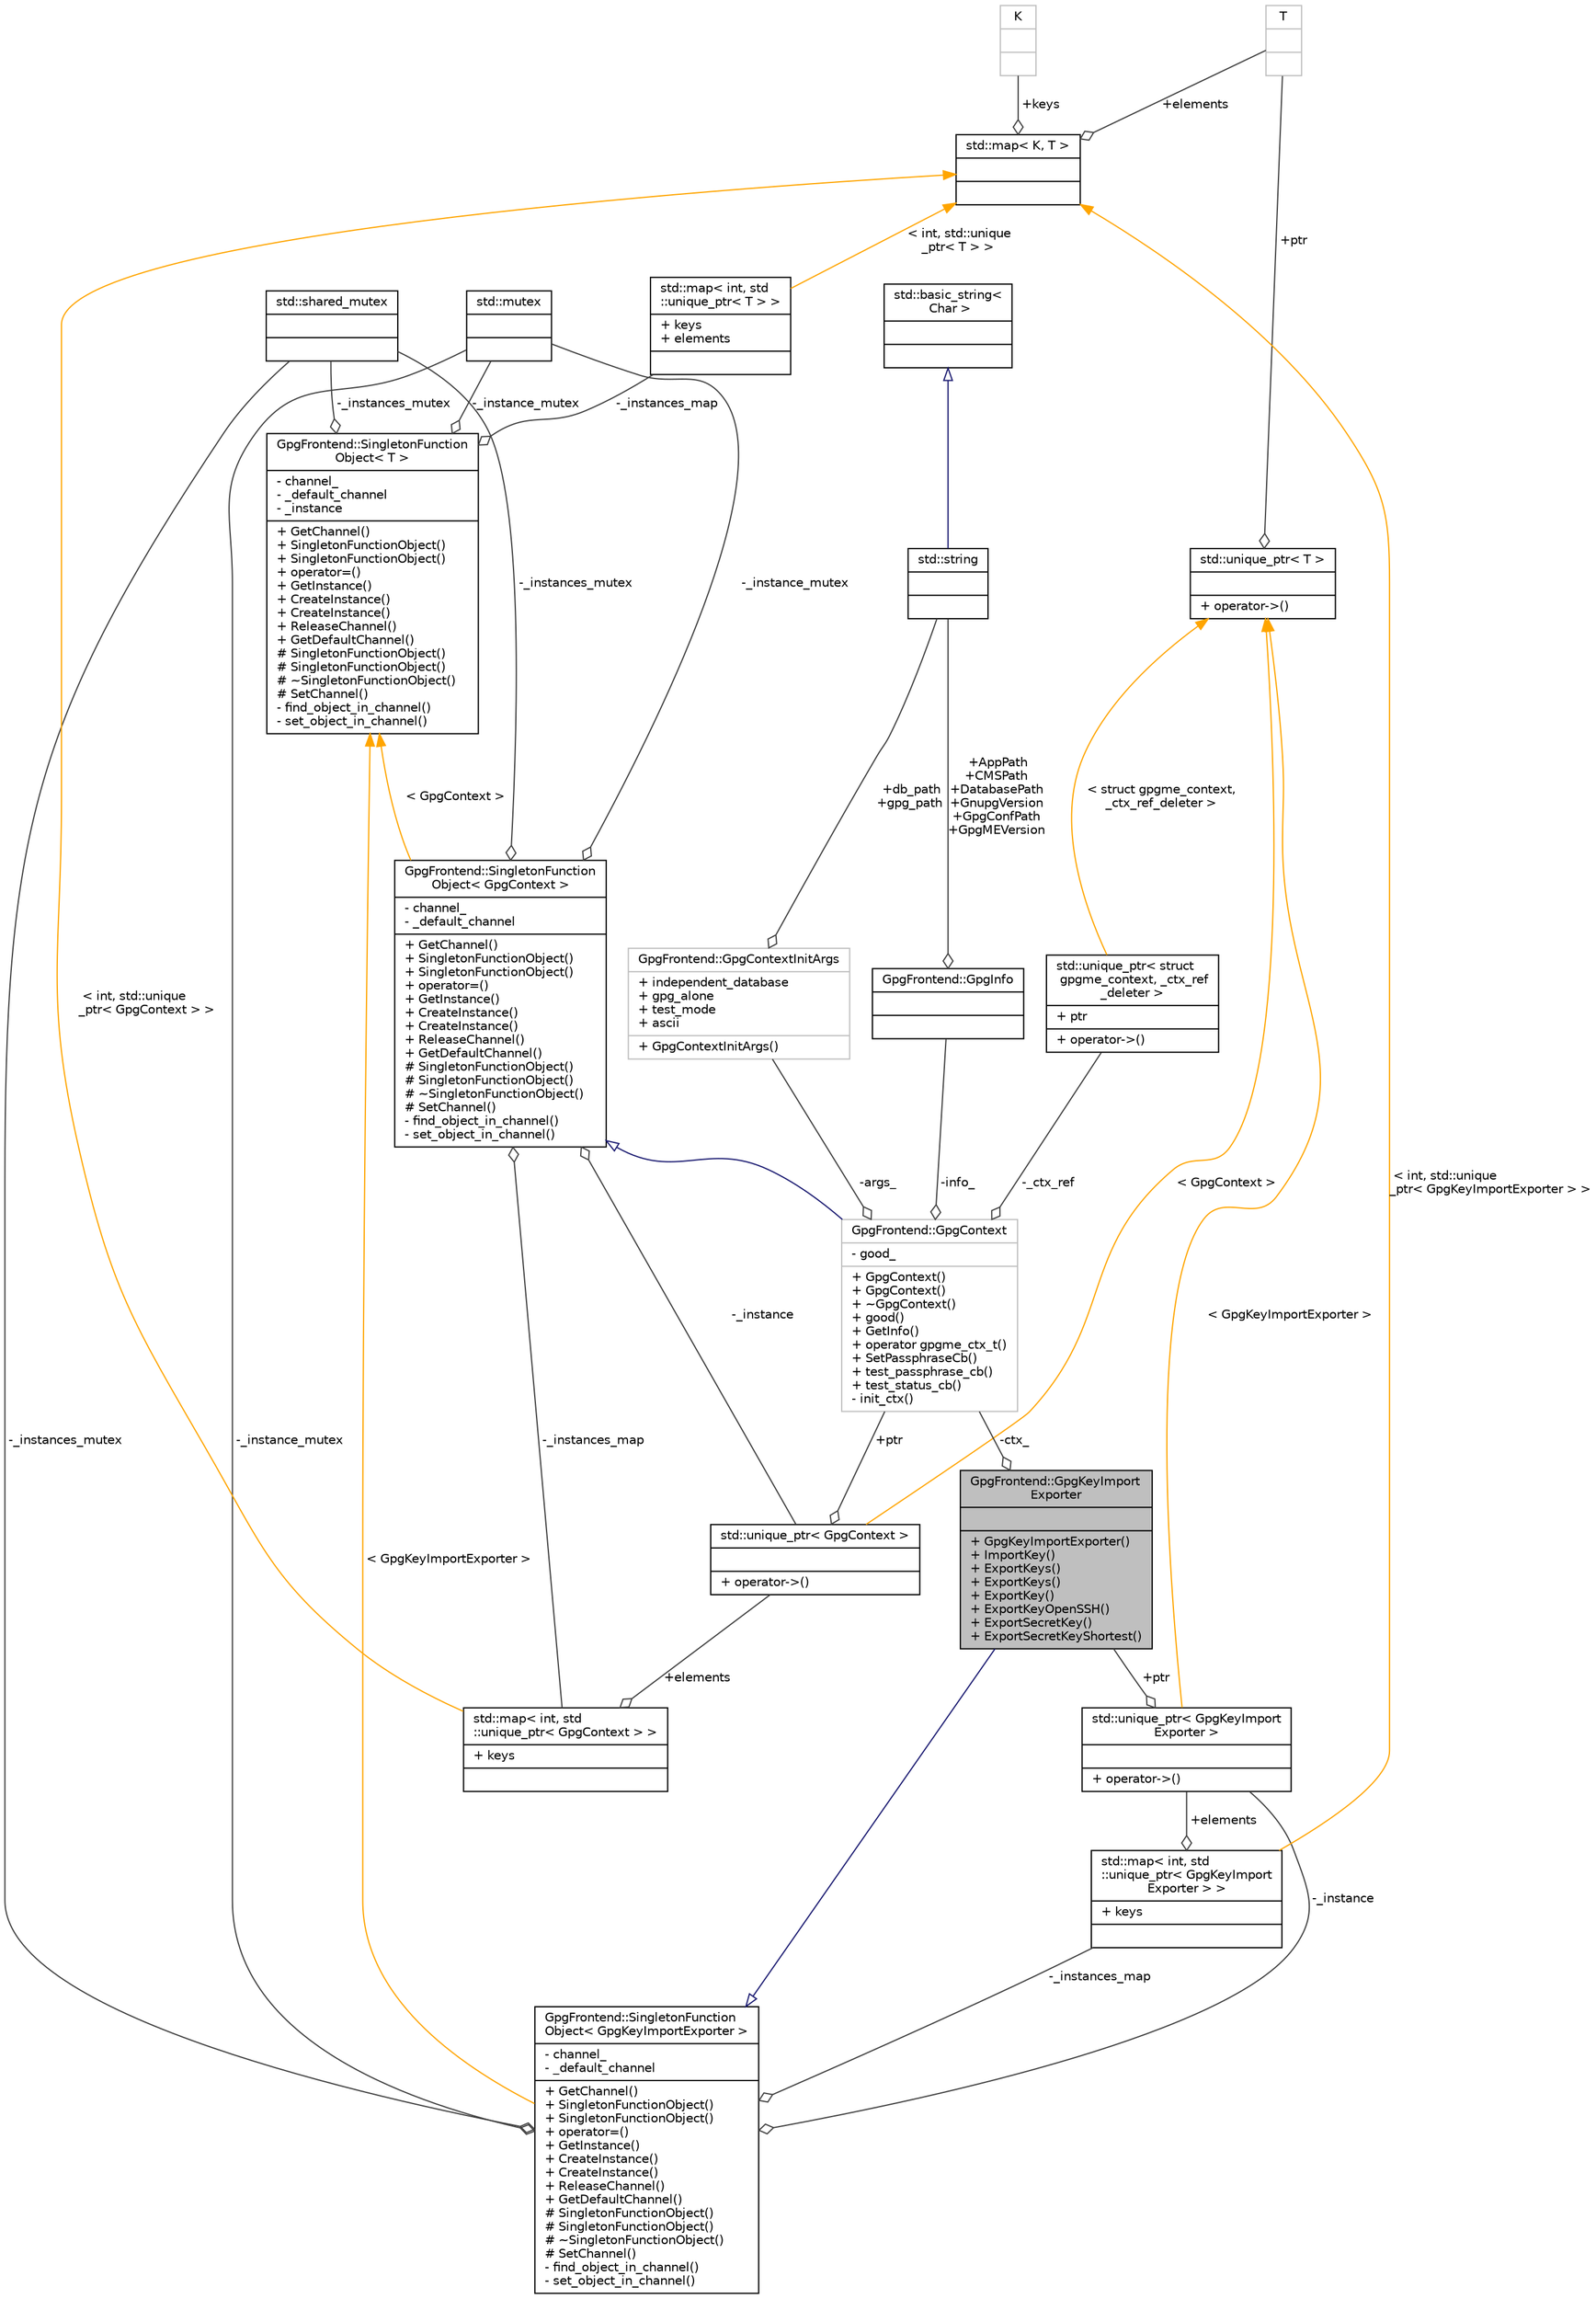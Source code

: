 digraph "GpgFrontend::GpgKeyImportExporter"
{
 // INTERACTIVE_SVG=YES
 // LATEX_PDF_SIZE
  edge [fontname="Helvetica",fontsize="10",labelfontname="Helvetica",labelfontsize="10"];
  node [fontname="Helvetica",fontsize="10",shape=record];
  Node1 [label="{GpgFrontend::GpgKeyImport\lExporter\n||+ GpgKeyImportExporter()\l+ ImportKey()\l+ ExportKeys()\l+ ExportKeys()\l+ ExportKey()\l+ ExportKeyOpenSSH()\l+ ExportSecretKey()\l+ ExportSecretKeyShortest()\l}",height=0.2,width=0.4,color="black", fillcolor="grey75", style="filled", fontcolor="black",tooltip=" "];
  Node2 -> Node1 [dir="back",color="midnightblue",fontsize="10",style="solid",arrowtail="onormal",fontname="Helvetica"];
  Node2 [label="{GpgFrontend::SingletonFunction\lObject\< GpgKeyImportExporter \>\n|- channel_\l- _default_channel\l|+ GetChannel()\l+ SingletonFunctionObject()\l+ SingletonFunctionObject()\l+ operator=()\l+ GetInstance()\l+ CreateInstance()\l+ CreateInstance()\l+ ReleaseChannel()\l+ GetDefaultChannel()\l# SingletonFunctionObject()\l# SingletonFunctionObject()\l# ~SingletonFunctionObject()\l# SetChannel()\l- find_object_in_channel()\l- set_object_in_channel()\l}",height=0.2,width=0.4,color="black", fillcolor="white", style="filled",URL="$classGpgFrontend_1_1SingletonFunctionObject.html",tooltip=" "];
  Node3 -> Node2 [color="grey25",fontsize="10",style="solid",label=" -_instance_mutex" ,arrowhead="odiamond",fontname="Helvetica"];
  Node3 [label="{std::mutex\n||}",height=0.2,width=0.4,color="black", fillcolor="white", style="filled",tooltip=" "];
  Node4 -> Node2 [color="grey25",fontsize="10",style="solid",label=" -_instances_mutex" ,arrowhead="odiamond",fontname="Helvetica"];
  Node4 [label="{std::shared_mutex\n||}",height=0.2,width=0.4,color="black", fillcolor="white", style="filled",tooltip=" "];
  Node5 -> Node2 [color="grey25",fontsize="10",style="solid",label=" -_instance" ,arrowhead="odiamond",fontname="Helvetica"];
  Node5 [label="{std::unique_ptr\< GpgKeyImport\lExporter \>\n||+ operator-\>()\l}",height=0.2,width=0.4,color="black", fillcolor="white", style="filled",tooltip=" "];
  Node1 -> Node5 [color="grey25",fontsize="10",style="solid",label=" +ptr" ,arrowhead="odiamond",fontname="Helvetica"];
  Node6 -> Node5 [dir="back",color="orange",fontsize="10",style="solid",label=" \< GpgKeyImportExporter \>" ,fontname="Helvetica"];
  Node6 [label="{std::unique_ptr\< T \>\n||+ operator-\>()\l}",height=0.2,width=0.4,color="black", fillcolor="white", style="filled",tooltip=" "];
  Node7 -> Node6 [color="grey25",fontsize="10",style="solid",label=" +ptr" ,arrowhead="odiamond",fontname="Helvetica"];
  Node7 [label="{T\n||}",height=0.2,width=0.4,color="grey75", fillcolor="white", style="filled",tooltip=" "];
  Node8 -> Node2 [color="grey25",fontsize="10",style="solid",label=" -_instances_map" ,arrowhead="odiamond",fontname="Helvetica"];
  Node8 [label="{std::map\< int, std\l::unique_ptr\< GpgKeyImport\lExporter \> \>\n|+ keys\l|}",height=0.2,width=0.4,color="black", fillcolor="white", style="filled",tooltip=" "];
  Node5 -> Node8 [color="grey25",fontsize="10",style="solid",label=" +elements" ,arrowhead="odiamond",fontname="Helvetica"];
  Node9 -> Node8 [dir="back",color="orange",fontsize="10",style="solid",label=" \< int, std::unique\l_ptr\< GpgKeyImportExporter \> \>" ,fontname="Helvetica"];
  Node9 [label="{std::map\< K, T \>\n||}",height=0.2,width=0.4,color="black", fillcolor="white", style="filled",tooltip=" "];
  Node10 -> Node9 [color="grey25",fontsize="10",style="solid",label=" +keys" ,arrowhead="odiamond",fontname="Helvetica"];
  Node10 [label="{K\n||}",height=0.2,width=0.4,color="grey75", fillcolor="white", style="filled",tooltip=" "];
  Node7 -> Node9 [color="grey25",fontsize="10",style="solid",label=" +elements" ,arrowhead="odiamond",fontname="Helvetica"];
  Node11 -> Node2 [dir="back",color="orange",fontsize="10",style="solid",label=" \< GpgKeyImportExporter \>" ,fontname="Helvetica"];
  Node11 [label="{GpgFrontend::SingletonFunction\lObject\< T \>\n|- channel_\l- _default_channel\l- _instance\l|+ GetChannel()\l+ SingletonFunctionObject()\l+ SingletonFunctionObject()\l+ operator=()\l+ GetInstance()\l+ CreateInstance()\l+ CreateInstance()\l+ ReleaseChannel()\l+ GetDefaultChannel()\l# SingletonFunctionObject()\l# SingletonFunctionObject()\l# ~SingletonFunctionObject()\l# SetChannel()\l- find_object_in_channel()\l- set_object_in_channel()\l}",height=0.2,width=0.4,color="black", fillcolor="white", style="filled",URL="$classGpgFrontend_1_1SingletonFunctionObject.html",tooltip=" "];
  Node3 -> Node11 [color="grey25",fontsize="10",style="solid",label=" -_instance_mutex" ,arrowhead="odiamond",fontname="Helvetica"];
  Node4 -> Node11 [color="grey25",fontsize="10",style="solid",label=" -_instances_mutex" ,arrowhead="odiamond",fontname="Helvetica"];
  Node12 -> Node11 [color="grey25",fontsize="10",style="solid",label=" -_instances_map" ,arrowhead="odiamond",fontname="Helvetica"];
  Node12 [label="{std::map\< int, std\l::unique_ptr\< T \> \>\n|+ keys\l+ elements\l|}",height=0.2,width=0.4,color="black", fillcolor="white", style="filled",tooltip=" "];
  Node9 -> Node12 [dir="back",color="orange",fontsize="10",style="solid",label=" \< int, std::unique\l_ptr\< T \> \>" ,fontname="Helvetica"];
  Node13 -> Node1 [color="grey25",fontsize="10",style="solid",label=" -ctx_" ,arrowhead="odiamond",fontname="Helvetica"];
  Node13 [label="{GpgFrontend::GpgContext\n|- good_\l|+ GpgContext()\l+ GpgContext()\l+ ~GpgContext()\l+ good()\l+ GetInfo()\l+ operator gpgme_ctx_t()\l+ SetPassphraseCb()\l+ test_passphrase_cb()\l+ test_status_cb()\l- init_ctx()\l}",height=0.2,width=0.4,color="grey75", fillcolor="white", style="filled",URL="$classGpgFrontend_1_1GpgContext.html",tooltip=" "];
  Node14 -> Node13 [dir="back",color="midnightblue",fontsize="10",style="solid",arrowtail="onormal",fontname="Helvetica"];
  Node14 [label="{GpgFrontend::SingletonFunction\lObject\< GpgContext \>\n|- channel_\l- _default_channel\l|+ GetChannel()\l+ SingletonFunctionObject()\l+ SingletonFunctionObject()\l+ operator=()\l+ GetInstance()\l+ CreateInstance()\l+ CreateInstance()\l+ ReleaseChannel()\l+ GetDefaultChannel()\l# SingletonFunctionObject()\l# SingletonFunctionObject()\l# ~SingletonFunctionObject()\l# SetChannel()\l- find_object_in_channel()\l- set_object_in_channel()\l}",height=0.2,width=0.4,color="black", fillcolor="white", style="filled",URL="$classGpgFrontend_1_1SingletonFunctionObject.html",tooltip=" "];
  Node3 -> Node14 [color="grey25",fontsize="10",style="solid",label=" -_instance_mutex" ,arrowhead="odiamond",fontname="Helvetica"];
  Node4 -> Node14 [color="grey25",fontsize="10",style="solid",label=" -_instances_mutex" ,arrowhead="odiamond",fontname="Helvetica"];
  Node15 -> Node14 [color="grey25",fontsize="10",style="solid",label=" -_instance" ,arrowhead="odiamond",fontname="Helvetica"];
  Node15 [label="{std::unique_ptr\< GpgContext \>\n||+ operator-\>()\l}",height=0.2,width=0.4,color="black", fillcolor="white", style="filled",tooltip=" "];
  Node13 -> Node15 [color="grey25",fontsize="10",style="solid",label=" +ptr" ,arrowhead="odiamond",fontname="Helvetica"];
  Node6 -> Node15 [dir="back",color="orange",fontsize="10",style="solid",label=" \< GpgContext \>" ,fontname="Helvetica"];
  Node16 -> Node14 [color="grey25",fontsize="10",style="solid",label=" -_instances_map" ,arrowhead="odiamond",fontname="Helvetica"];
  Node16 [label="{std::map\< int, std\l::unique_ptr\< GpgContext \> \>\n|+ keys\l|}",height=0.2,width=0.4,color="black", fillcolor="white", style="filled",tooltip=" "];
  Node15 -> Node16 [color="grey25",fontsize="10",style="solid",label=" +elements" ,arrowhead="odiamond",fontname="Helvetica"];
  Node9 -> Node16 [dir="back",color="orange",fontsize="10",style="solid",label=" \< int, std::unique\l_ptr\< GpgContext \> \>" ,fontname="Helvetica"];
  Node11 -> Node14 [dir="back",color="orange",fontsize="10",style="solid",label=" \< GpgContext \>" ,fontname="Helvetica"];
  Node17 -> Node13 [color="grey25",fontsize="10",style="solid",label=" -info_" ,arrowhead="odiamond",fontname="Helvetica"];
  Node17 [label="{GpgFrontend::GpgInfo\n||}",height=0.2,width=0.4,color="black", fillcolor="white", style="filled",URL="$classGpgFrontend_1_1GpgInfo.html",tooltip="Use to record some info about gnupg."];
  Node18 -> Node17 [color="grey25",fontsize="10",style="solid",label=" +AppPath\n+CMSPath\n+DatabasePath\n+GnupgVersion\n+GpgConfPath\n+GpgMEVersion" ,arrowhead="odiamond",fontname="Helvetica"];
  Node18 [label="{std::string\n||}",height=0.2,width=0.4,color="black", fillcolor="white", style="filled",tooltip=" "];
  Node19 -> Node18 [dir="back",color="midnightblue",fontsize="10",style="solid",arrowtail="onormal",fontname="Helvetica"];
  Node19 [label="{std::basic_string\<\l Char \>\n||}",height=0.2,width=0.4,color="black", fillcolor="white", style="filled",tooltip=" "];
  Node20 -> Node13 [color="grey25",fontsize="10",style="solid",label=" -args_" ,arrowhead="odiamond",fontname="Helvetica"];
  Node20 [label="{GpgFrontend::GpgContextInitArgs\n|+ independent_database\l+ gpg_alone\l+ test_mode\l+ ascii\l|+ GpgContextInitArgs()\l}",height=0.2,width=0.4,color="grey75", fillcolor="white", style="filled",URL="$structGpgFrontend_1_1GpgContextInitArgs.html",tooltip=" "];
  Node18 -> Node20 [color="grey25",fontsize="10",style="solid",label=" +db_path\n+gpg_path" ,arrowhead="odiamond",fontname="Helvetica"];
  Node21 -> Node13 [color="grey25",fontsize="10",style="solid",label=" -_ctx_ref" ,arrowhead="odiamond",fontname="Helvetica"];
  Node21 [label="{std::unique_ptr\< struct\l gpgme_context, _ctx_ref\l_deleter \>\n|+ ptr\l|+ operator-\>()\l}",height=0.2,width=0.4,color="black", fillcolor="white", style="filled",tooltip=" "];
  Node6 -> Node21 [dir="back",color="orange",fontsize="10",style="solid",label=" \< struct gpgme_context,\l _ctx_ref_deleter \>" ,fontname="Helvetica"];
}
